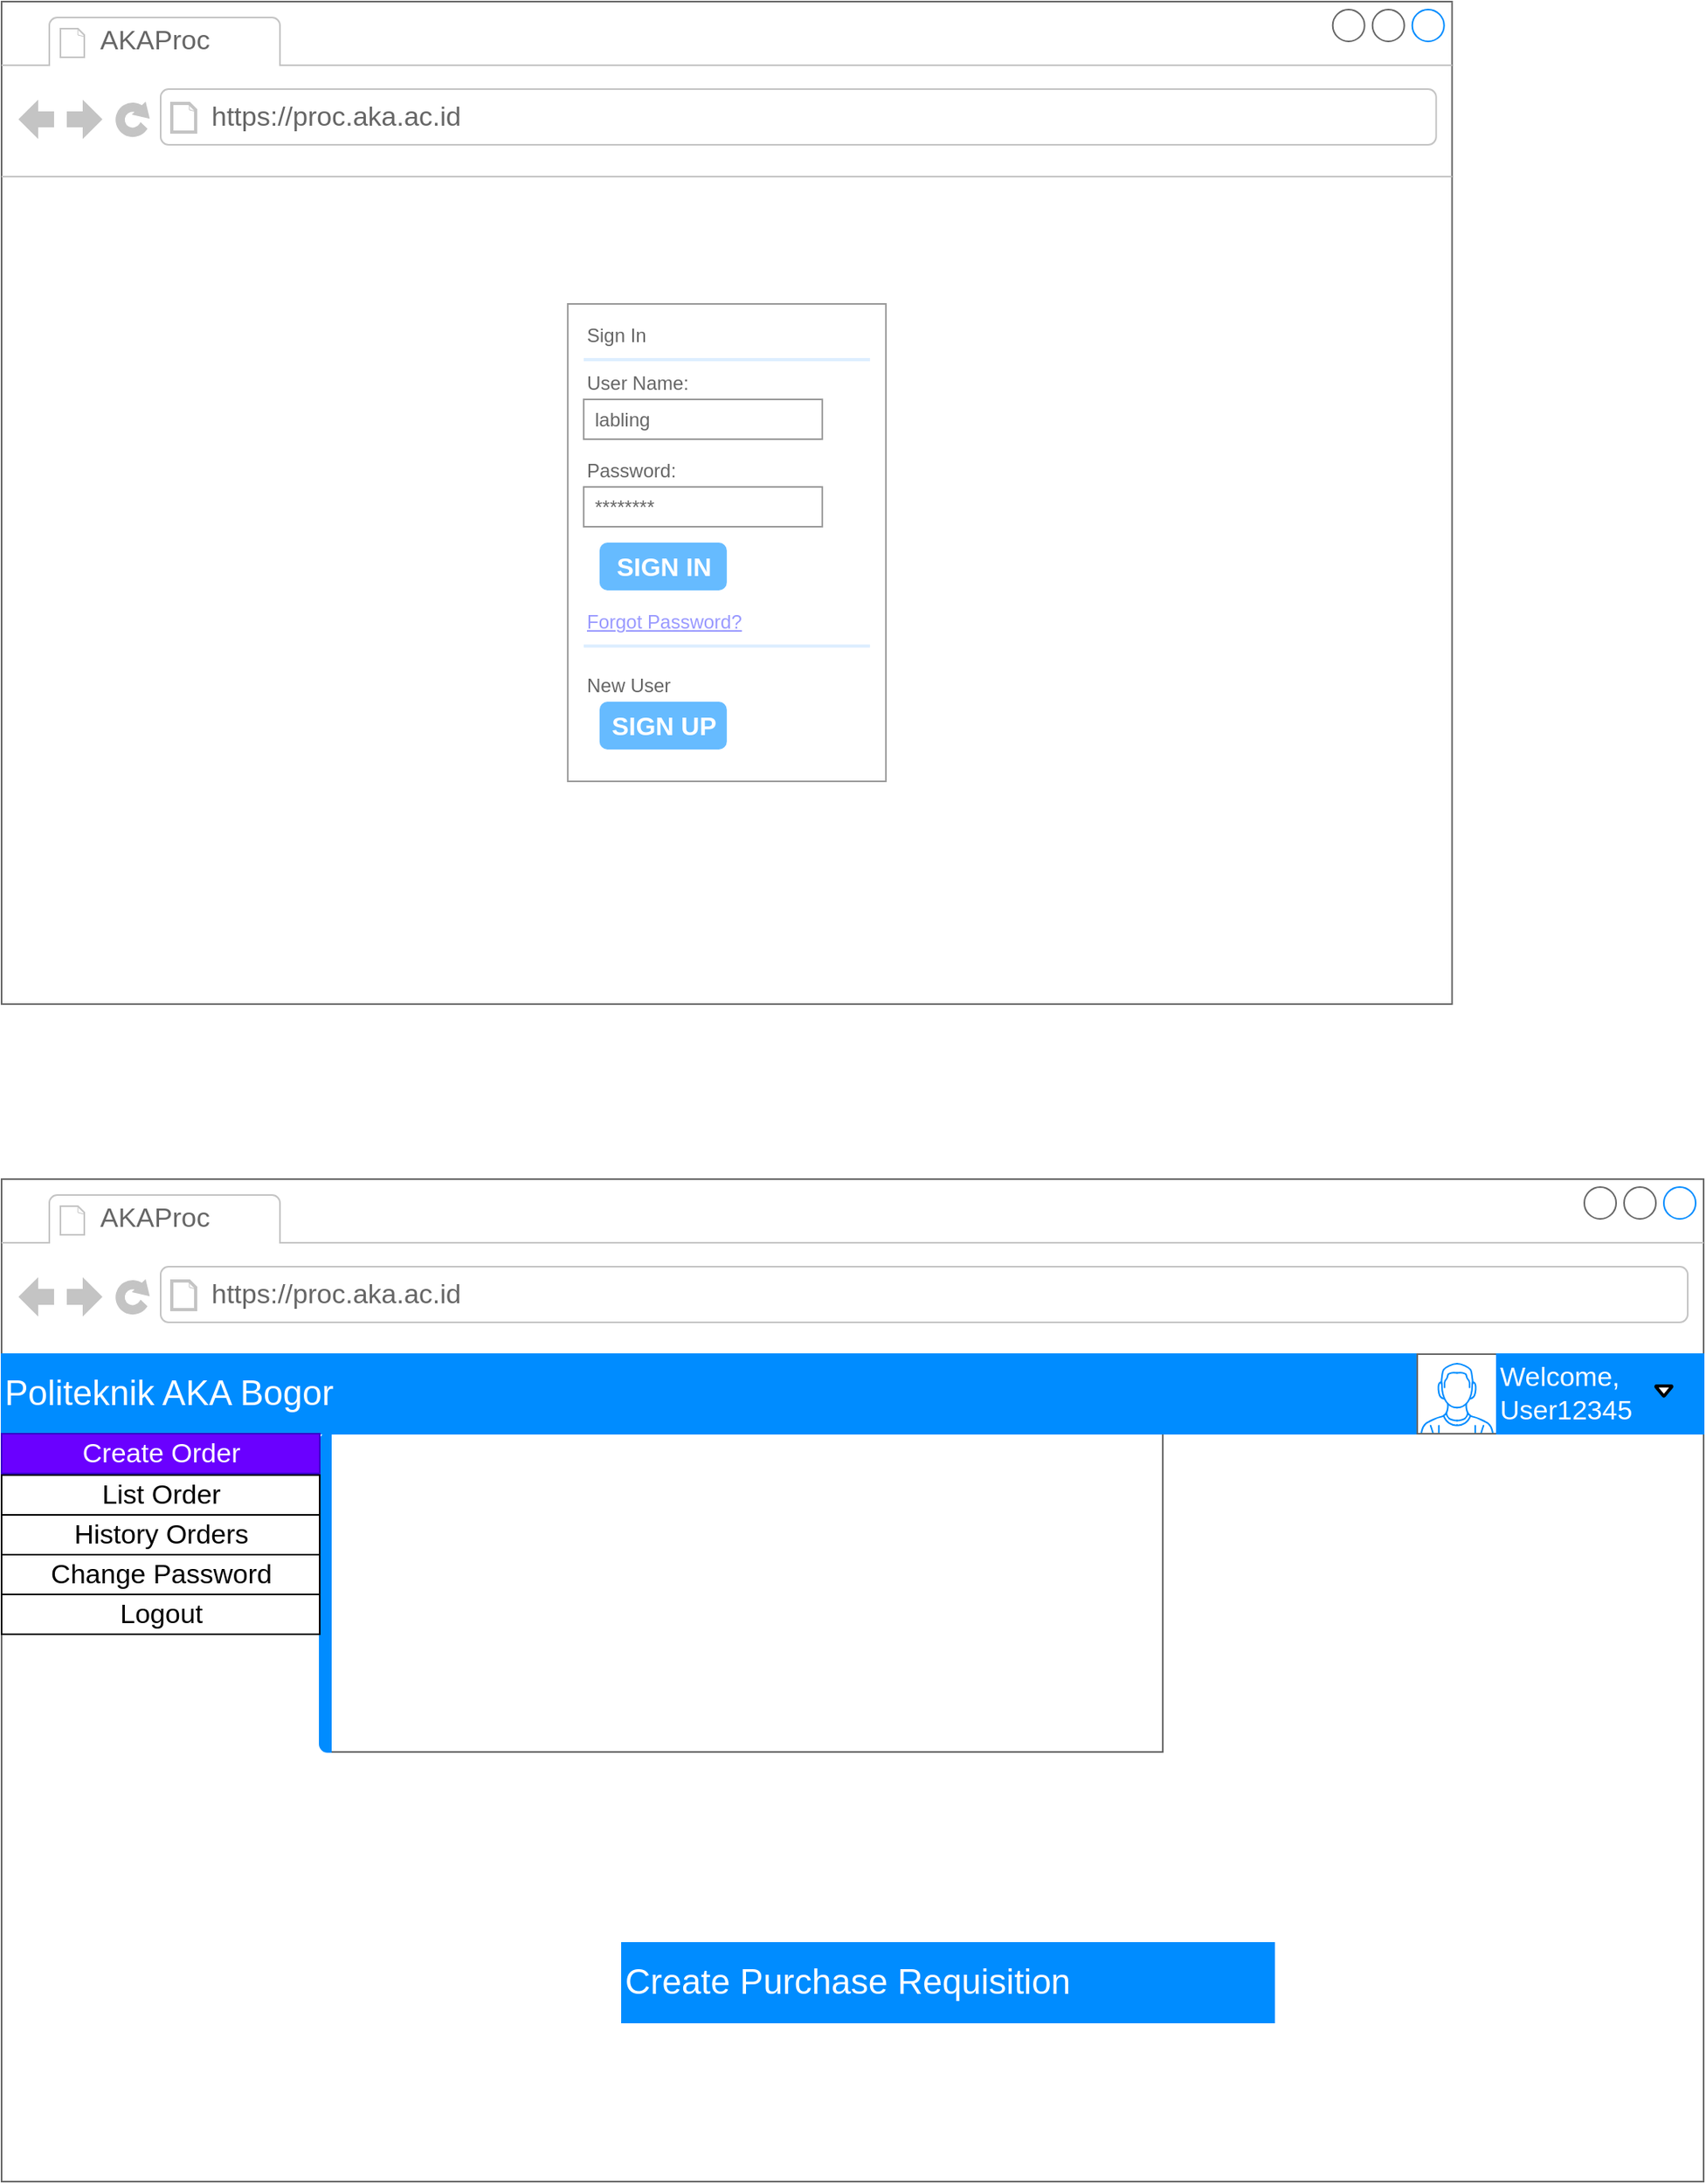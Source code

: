 <mxfile version="14.9.4" type="github">
  <diagram name="Page-1" id="03018318-947c-dd8e-b7a3-06fadd420f32">
    <mxGraphModel dx="1108" dy="722" grid="1" gridSize="10" guides="1" tooltips="1" connect="1" arrows="1" fold="1" page="1" pageScale="1" pageWidth="1100" pageHeight="850" background="none" math="0" shadow="0">
      <root>
        <mxCell id="0" />
        <mxCell id="1" parent="0" />
        <mxCell id="FRGPHZSi0qJU7UoumQTa-4" value="" style="strokeWidth=1;shadow=0;dashed=0;align=center;html=1;shape=mxgraph.mockup.containers.browserWindow;rSize=0;strokeColor=#666666;strokeColor2=#008cff;strokeColor3=#c4c4c4;mainText=,;recursiveResize=0;" parent="1" vertex="1">
          <mxGeometry x="40" y="40" width="911.84" height="630" as="geometry" />
        </mxCell>
        <mxCell id="FRGPHZSi0qJU7UoumQTa-5" value="AKAProc" style="strokeWidth=1;shadow=0;dashed=0;align=center;html=1;shape=mxgraph.mockup.containers.anchor;fontSize=17;fontColor=#666666;align=left;" parent="FRGPHZSi0qJU7UoumQTa-4" vertex="1">
          <mxGeometry x="60" y="12" width="110" height="26" as="geometry" />
        </mxCell>
        <mxCell id="FRGPHZSi0qJU7UoumQTa-6" value="https://proc.aka.ac.id" style="strokeWidth=1;shadow=0;dashed=0;align=center;html=1;shape=mxgraph.mockup.containers.anchor;rSize=0;fontSize=17;fontColor=#666666;align=left;" parent="FRGPHZSi0qJU7UoumQTa-4" vertex="1">
          <mxGeometry x="130" y="60" width="250" height="26" as="geometry" />
        </mxCell>
        <mxCell id="FRGPHZSi0qJU7UoumQTa-7" value="" style="strokeWidth=1;shadow=0;dashed=0;align=center;html=1;shape=mxgraph.mockup.forms.rrect;rSize=0;strokeColor=#999999;fillColor=#ffffff;" parent="FRGPHZSi0qJU7UoumQTa-4" vertex="1">
          <mxGeometry x="355.92" y="190" width="200" height="300" as="geometry" />
        </mxCell>
        <mxCell id="FRGPHZSi0qJU7UoumQTa-8" value="Sign In" style="strokeWidth=1;shadow=0;dashed=0;align=center;html=1;shape=mxgraph.mockup.forms.anchor;fontSize=12;fontColor=#666666;align=left;resizeWidth=1;spacingLeft=0;" parent="FRGPHZSi0qJU7UoumQTa-7" vertex="1">
          <mxGeometry width="100" height="20" relative="1" as="geometry">
            <mxPoint x="10" y="10" as="offset" />
          </mxGeometry>
        </mxCell>
        <mxCell id="FRGPHZSi0qJU7UoumQTa-9" value="" style="shape=line;strokeColor=#ddeeff;strokeWidth=2;html=1;resizeWidth=1;" parent="FRGPHZSi0qJU7UoumQTa-7" vertex="1">
          <mxGeometry width="180" height="10" relative="1" as="geometry">
            <mxPoint x="10" y="30" as="offset" />
          </mxGeometry>
        </mxCell>
        <mxCell id="FRGPHZSi0qJU7UoumQTa-10" value="User Name:" style="strokeWidth=1;shadow=0;dashed=0;align=center;html=1;shape=mxgraph.mockup.forms.anchor;fontSize=12;fontColor=#666666;align=left;resizeWidth=1;spacingLeft=0;" parent="FRGPHZSi0qJU7UoumQTa-7" vertex="1">
          <mxGeometry width="100" height="20" relative="1" as="geometry">
            <mxPoint x="10" y="40" as="offset" />
          </mxGeometry>
        </mxCell>
        <mxCell id="FRGPHZSi0qJU7UoumQTa-11" value="labling" style="strokeWidth=1;shadow=0;dashed=0;align=center;html=1;shape=mxgraph.mockup.forms.rrect;rSize=0;strokeColor=#999999;fontColor=#666666;align=left;spacingLeft=5;resizeWidth=1;" parent="FRGPHZSi0qJU7UoumQTa-7" vertex="1">
          <mxGeometry width="150" height="25" relative="1" as="geometry">
            <mxPoint x="10" y="60" as="offset" />
          </mxGeometry>
        </mxCell>
        <mxCell id="FRGPHZSi0qJU7UoumQTa-12" value="Password:" style="strokeWidth=1;shadow=0;dashed=0;align=center;html=1;shape=mxgraph.mockup.forms.anchor;fontSize=12;fontColor=#666666;align=left;resizeWidth=1;spacingLeft=0;" parent="FRGPHZSi0qJU7UoumQTa-7" vertex="1">
          <mxGeometry width="100" height="20" relative="1" as="geometry">
            <mxPoint x="10" y="95" as="offset" />
          </mxGeometry>
        </mxCell>
        <mxCell id="FRGPHZSi0qJU7UoumQTa-13" value="********" style="strokeWidth=1;shadow=0;dashed=0;align=center;html=1;shape=mxgraph.mockup.forms.rrect;rSize=0;strokeColor=#999999;fontColor=#666666;align=left;spacingLeft=5;resizeWidth=1;" parent="FRGPHZSi0qJU7UoumQTa-7" vertex="1">
          <mxGeometry width="150" height="25" relative="1" as="geometry">
            <mxPoint x="10" y="115" as="offset" />
          </mxGeometry>
        </mxCell>
        <mxCell id="FRGPHZSi0qJU7UoumQTa-14" value="SIGN IN" style="strokeWidth=1;shadow=0;dashed=0;align=center;html=1;shape=mxgraph.mockup.forms.rrect;rSize=5;strokeColor=none;fontColor=#ffffff;fillColor=#66bbff;fontSize=16;fontStyle=1;" parent="FRGPHZSi0qJU7UoumQTa-7" vertex="1">
          <mxGeometry y="1" width="80" height="30" relative="1" as="geometry">
            <mxPoint x="20" y="-150" as="offset" />
          </mxGeometry>
        </mxCell>
        <mxCell id="FRGPHZSi0qJU7UoumQTa-15" value="Forgot Password?" style="strokeWidth=1;shadow=0;dashed=0;align=center;html=1;shape=mxgraph.mockup.forms.anchor;fontSize=12;fontColor=#9999ff;align=left;spacingLeft=0;fontStyle=4;resizeWidth=1;" parent="FRGPHZSi0qJU7UoumQTa-7" vertex="1">
          <mxGeometry y="1" width="150" height="20" relative="1" as="geometry">
            <mxPoint x="10" y="-110" as="offset" />
          </mxGeometry>
        </mxCell>
        <mxCell id="FRGPHZSi0qJU7UoumQTa-16" value="" style="shape=line;strokeColor=#ddeeff;strokeWidth=2;html=1;resizeWidth=1;" parent="FRGPHZSi0qJU7UoumQTa-7" vertex="1">
          <mxGeometry y="1" width="180" height="10" relative="1" as="geometry">
            <mxPoint x="10" y="-90" as="offset" />
          </mxGeometry>
        </mxCell>
        <mxCell id="FRGPHZSi0qJU7UoumQTa-17" value="New User" style="strokeWidth=1;shadow=0;dashed=0;align=center;html=1;shape=mxgraph.mockup.forms.anchor;fontSize=12;fontColor=#666666;align=left;spacingLeft=0;resizeWidth=1;" parent="FRGPHZSi0qJU7UoumQTa-7" vertex="1">
          <mxGeometry y="1" width="150" height="20" relative="1" as="geometry">
            <mxPoint x="10" y="-70" as="offset" />
          </mxGeometry>
        </mxCell>
        <mxCell id="FRGPHZSi0qJU7UoumQTa-18" value="SIGN UP" style="strokeWidth=1;shadow=0;dashed=0;align=center;html=1;shape=mxgraph.mockup.forms.rrect;rSize=5;strokeColor=none;fontColor=#ffffff;fillColor=#66bbff;fontSize=16;fontStyle=1;" parent="FRGPHZSi0qJU7UoumQTa-7" vertex="1">
          <mxGeometry y="1" width="80" height="30" relative="1" as="geometry">
            <mxPoint x="20" y="-50" as="offset" />
          </mxGeometry>
        </mxCell>
        <mxCell id="42yvkzEmiVA_wIKFC7tD-16" value="" style="strokeWidth=1;shadow=0;dashed=0;align=center;html=1;shape=mxgraph.mockup.containers.browserWindow;rSize=0;strokeColor=#666666;strokeColor2=#008cff;strokeColor3=#c4c4c4;mainText=,;recursiveResize=0;" vertex="1" parent="1">
          <mxGeometry x="40" y="780" width="1070" height="630" as="geometry" />
        </mxCell>
        <mxCell id="42yvkzEmiVA_wIKFC7tD-17" value="AKAProc" style="strokeWidth=1;shadow=0;dashed=0;align=center;html=1;shape=mxgraph.mockup.containers.anchor;fontSize=17;fontColor=#666666;align=left;" vertex="1" parent="42yvkzEmiVA_wIKFC7tD-16">
          <mxGeometry x="60" y="12" width="110" height="26" as="geometry" />
        </mxCell>
        <mxCell id="42yvkzEmiVA_wIKFC7tD-18" value="https://proc.aka.ac.id" style="strokeWidth=1;shadow=0;dashed=0;align=center;html=1;shape=mxgraph.mockup.containers.anchor;rSize=0;fontSize=17;fontColor=#666666;align=left;" vertex="1" parent="42yvkzEmiVA_wIKFC7tD-16">
          <mxGeometry x="130" y="60" width="250" height="26" as="geometry" />
        </mxCell>
        <mxCell id="42yvkzEmiVA_wIKFC7tD-37" value="" style="strokeWidth=1;shadow=0;dashed=0;align=center;html=1;shape=mxgraph.mockup.containers.marginRect2;rectMarginLeft=67;strokeColor=#666666;gradientColor=none;" vertex="1" parent="42yvkzEmiVA_wIKFC7tD-16">
          <mxGeometry x="140" y="160" width="590" height="200" as="geometry" />
        </mxCell>
        <mxCell id="42yvkzEmiVA_wIKFC7tD-41" value="" style="strokeWidth=1;shadow=0;dashed=0;align=center;html=1;shape=mxgraph.mockup.containers.leftButton;rSize=5;strokeColor=#008cff;fillColor=#008cff;resizeHeight=1;movable=0;deletable=0;" vertex="1" parent="42yvkzEmiVA_wIKFC7tD-37">
          <mxGeometry width="7" height="200" relative="1" as="geometry">
            <mxPoint x="60" as="offset" />
          </mxGeometry>
        </mxCell>
        <mxCell id="42yvkzEmiVA_wIKFC7tD-42" value="&lt;font style=&quot;font-size: 22px&quot;&gt;Politeknik AKA Bogor&lt;/font&gt;" style="strokeWidth=1;shadow=0;dashed=0;align=left;html=1;shape=mxgraph.mockup.containers.rrect;rSize=0;fontSize=17;fontColor=#ffffff;strokeColor=#008cff;fillColor=#008cff;" vertex="1" parent="42yvkzEmiVA_wIKFC7tD-16">
          <mxGeometry y="110" width="890" height="50" as="geometry" />
        </mxCell>
        <mxCell id="42yvkzEmiVA_wIKFC7tD-43" value="&lt;font style=&quot;font-size: 22px&quot;&gt;Create Purchase Requisition&lt;/font&gt;" style="strokeWidth=1;shadow=0;dashed=0;align=left;html=1;shape=mxgraph.mockup.containers.rrect;rSize=0;fontSize=17;fontColor=#ffffff;strokeColor=#008cff;fillColor=#008cff;" vertex="1" parent="42yvkzEmiVA_wIKFC7tD-16">
          <mxGeometry x="390" y="480" width="410" height="50" as="geometry" />
        </mxCell>
        <mxCell id="42yvkzEmiVA_wIKFC7tD-44" value="" style="verticalLabelPosition=bottom;shadow=0;dashed=0;align=center;html=1;verticalAlign=top;strokeWidth=1;shape=mxgraph.mockup.containers.userMale;strokeColor=#666666;strokeColor2=#008cff;" vertex="1" parent="42yvkzEmiVA_wIKFC7tD-16">
          <mxGeometry x="890" y="110" width="50" height="50" as="geometry" />
        </mxCell>
        <mxCell id="42yvkzEmiVA_wIKFC7tD-45" value="Welcome,&lt;br&gt;User12345" style="strokeWidth=1;shadow=0;dashed=0;align=left;html=1;shape=mxgraph.mockup.containers.rrect;rSize=0;fontSize=17;fontColor=#ffffff;strokeColor=#008cff;fillColor=#008cff;" vertex="1" parent="42yvkzEmiVA_wIKFC7tD-16">
          <mxGeometry x="940" y="110" width="130" height="50" as="geometry" />
        </mxCell>
        <mxCell id="42yvkzEmiVA_wIKFC7tD-38" value="Create Order" style="strokeWidth=1;shadow=0;dashed=0;align=center;html=1;shape=mxgraph.mockup.containers.rrect;rSize=0;fontSize=17;fillColor=#6a00ff;strokeColor=#3700CC;fontColor=#ffffff;" vertex="1" parent="42yvkzEmiVA_wIKFC7tD-16">
          <mxGeometry width="200" height="25" relative="1" as="geometry">
            <mxPoint y="160" as="offset" />
          </mxGeometry>
        </mxCell>
        <mxCell id="42yvkzEmiVA_wIKFC7tD-47" value="List Order" style="strokeWidth=1;shadow=0;dashed=0;align=center;html=1;shape=mxgraph.mockup.containers.rrect;rSize=0;fontSize=17;" vertex="1" parent="42yvkzEmiVA_wIKFC7tD-16">
          <mxGeometry y="186" width="200" height="25" as="geometry" />
        </mxCell>
        <mxCell id="42yvkzEmiVA_wIKFC7tD-48" value="History Orders" style="strokeWidth=1;shadow=0;dashed=0;align=center;html=1;shape=mxgraph.mockup.containers.rrect;rSize=0;fontSize=17;" vertex="1" parent="42yvkzEmiVA_wIKFC7tD-16">
          <mxGeometry y="211" width="200" height="25" as="geometry" />
        </mxCell>
        <mxCell id="42yvkzEmiVA_wIKFC7tD-49" value="Change Password" style="strokeWidth=1;shadow=0;dashed=0;align=center;html=1;shape=mxgraph.mockup.containers.rrect;rSize=0;fontSize=17;" vertex="1" parent="42yvkzEmiVA_wIKFC7tD-16">
          <mxGeometry y="236" width="200" height="25" as="geometry" />
        </mxCell>
        <mxCell id="42yvkzEmiVA_wIKFC7tD-50" value="Logout" style="strokeWidth=1;shadow=0;dashed=0;align=center;html=1;shape=mxgraph.mockup.containers.rrect;rSize=0;fontSize=17;" vertex="1" parent="42yvkzEmiVA_wIKFC7tD-16">
          <mxGeometry y="261" width="200" height="25" as="geometry" />
        </mxCell>
        <mxCell id="42yvkzEmiVA_wIKFC7tD-46" value="" style="strokeWidth=2;html=1;shape=mxgraph.flowchart.merge_or_storage;whiteSpace=wrap;" vertex="1" parent="1">
          <mxGeometry x="1080" y="910" width="10" height="6.32" as="geometry" />
        </mxCell>
      </root>
    </mxGraphModel>
  </diagram>
</mxfile>
